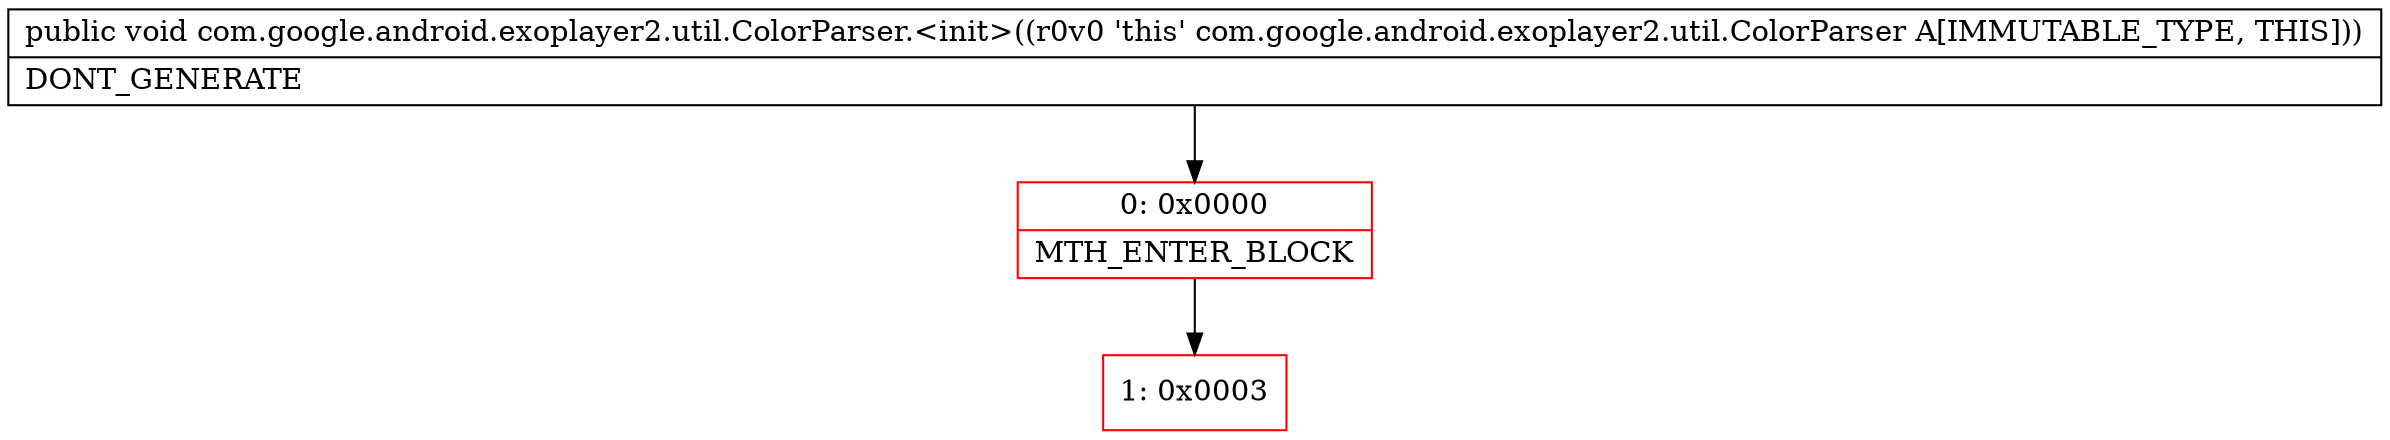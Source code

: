 digraph "CFG forcom.google.android.exoplayer2.util.ColorParser.\<init\>()V" {
subgraph cluster_Region_2117189686 {
label = "R(0)";
node [shape=record,color=blue];
}
Node_0 [shape=record,color=red,label="{0\:\ 0x0000|MTH_ENTER_BLOCK\l}"];
Node_1 [shape=record,color=red,label="{1\:\ 0x0003}"];
MethodNode[shape=record,label="{public void com.google.android.exoplayer2.util.ColorParser.\<init\>((r0v0 'this' com.google.android.exoplayer2.util.ColorParser A[IMMUTABLE_TYPE, THIS]))  | DONT_GENERATE\l}"];
MethodNode -> Node_0;
Node_0 -> Node_1;
}

